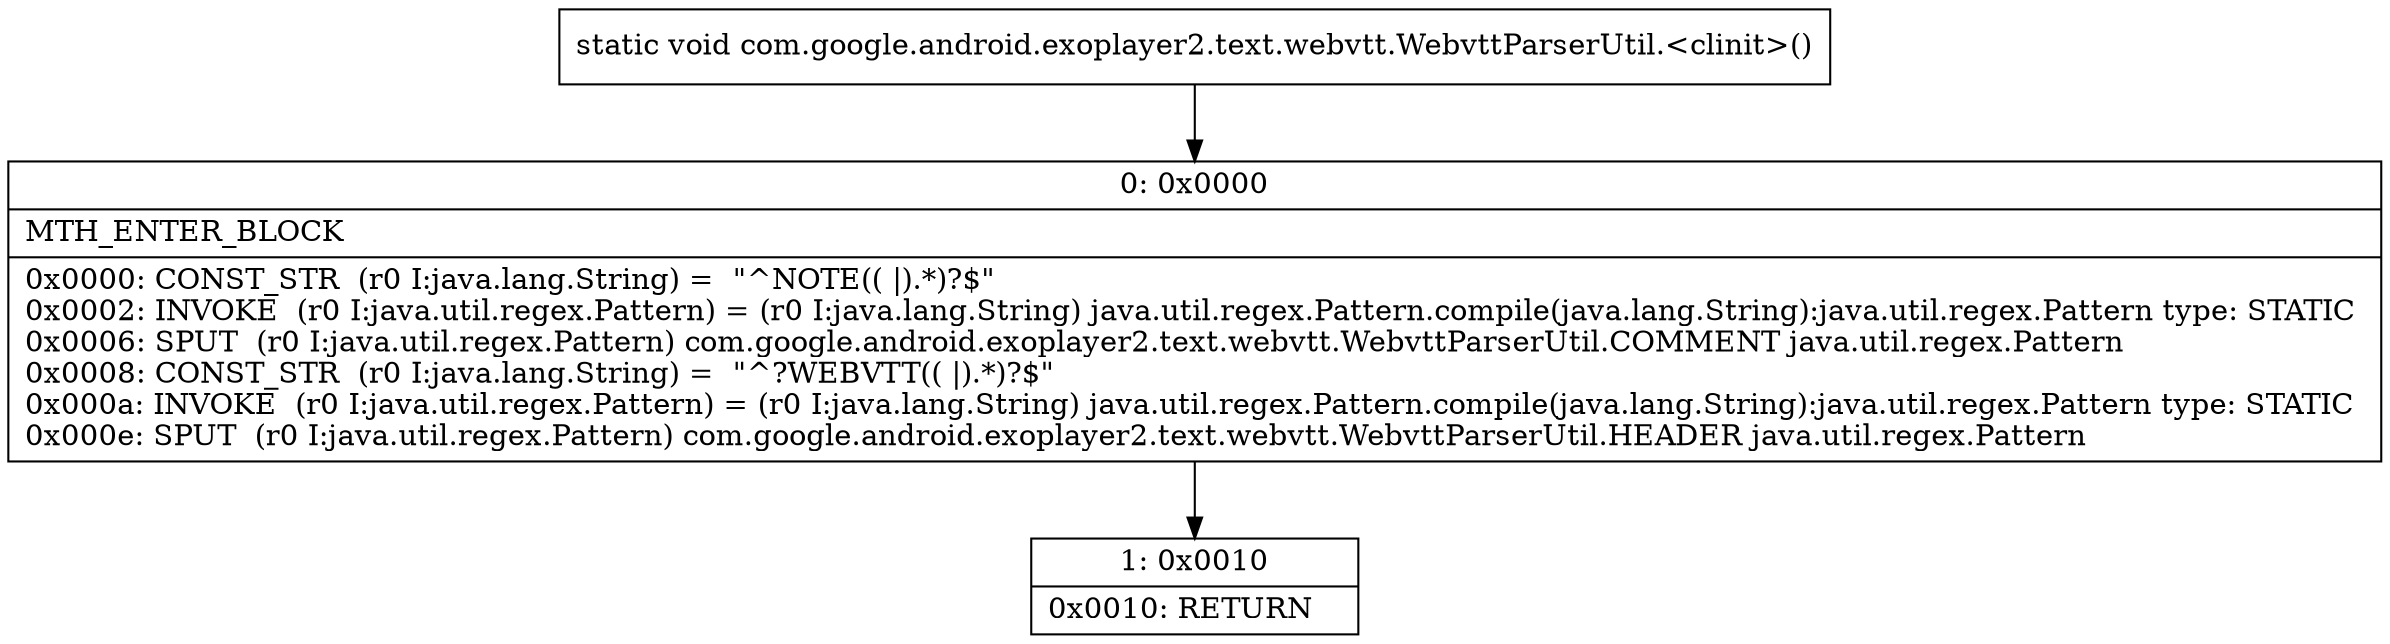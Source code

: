 digraph "CFG forcom.google.android.exoplayer2.text.webvtt.WebvttParserUtil.\<clinit\>()V" {
Node_0 [shape=record,label="{0\:\ 0x0000|MTH_ENTER_BLOCK\l|0x0000: CONST_STR  (r0 I:java.lang.String) =  \"^NOTE(( \|	).*)?$\" \l0x0002: INVOKE  (r0 I:java.util.regex.Pattern) = (r0 I:java.lang.String) java.util.regex.Pattern.compile(java.lang.String):java.util.regex.Pattern type: STATIC \l0x0006: SPUT  (r0 I:java.util.regex.Pattern) com.google.android.exoplayer2.text.webvtt.WebvttParserUtil.COMMENT java.util.regex.Pattern \l0x0008: CONST_STR  (r0 I:java.lang.String) =  \"^﻿?WEBVTT(( \|	).*)?$\" \l0x000a: INVOKE  (r0 I:java.util.regex.Pattern) = (r0 I:java.lang.String) java.util.regex.Pattern.compile(java.lang.String):java.util.regex.Pattern type: STATIC \l0x000e: SPUT  (r0 I:java.util.regex.Pattern) com.google.android.exoplayer2.text.webvtt.WebvttParserUtil.HEADER java.util.regex.Pattern \l}"];
Node_1 [shape=record,label="{1\:\ 0x0010|0x0010: RETURN   \l}"];
MethodNode[shape=record,label="{static void com.google.android.exoplayer2.text.webvtt.WebvttParserUtil.\<clinit\>() }"];
MethodNode -> Node_0;
Node_0 -> Node_1;
}

